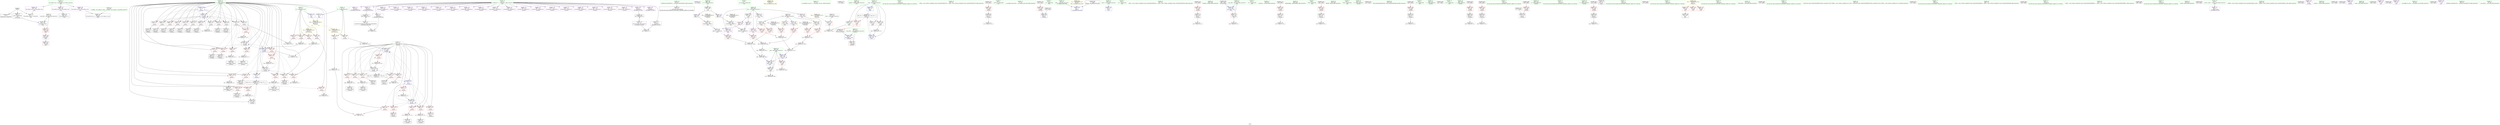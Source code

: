 digraph "SVFG" {
	label="SVFG";

	Node0x55ac19abc7f0 [shape=record,color=grey,label="{NodeID: 0\nNullPtr}"];
	Node0x55ac19abc7f0 -> Node0x55ac19ac1090[style=solid];
	Node0x55ac19abc7f0 -> Node0x55ac19ac1190[style=solid];
	Node0x55ac19abc7f0 -> Node0x55ac19accd30[style=solid];
	Node0x55ac19aeb8c0 [shape=record,color=yellow,style=double,label="{NodeID: 443\n40V_1 = ENCHI(MR_40V_0)\npts\{10 12 \}\nFun[main]|{<s0>31|<s1>31}}"];
	Node0x55ac19aeb8c0:s0 -> Node0x55ac19aea090[style=dashed,color=red];
	Node0x55ac19aeb8c0:s1 -> Node0x55ac19aea1a0[style=dashed,color=red];
	Node0x55ac19ac2af0 [shape=record,color=red,label="{NodeID: 194\n285\<--113\n\<--y\n_Z5solvei\n}"];
	Node0x55ac19ac2af0 -> Node0x55ac19aca220[style=solid];
	Node0x55ac19abf470 [shape=record,color=purple,label="{NodeID: 111\n81\<--13\n\<--_Z1SB5cxx11\n__cxx_global_array_dtor\n}"];
	Node0x55ac19abde00 [shape=record,color=green,label="{NodeID: 28\n43\<--49\n_ZNSt8ios_base4InitD1Ev\<--_ZNSt8ios_base4InitD1Ev_field_insensitive\n}"];
	Node0x55ac19abde00 -> Node0x55ac19ac1330[style=solid];
	Node0x55ac19afa250 [shape=record,color=black,label="{NodeID: 471\n41 = PHI()\n}"];
	Node0x55ac19ac8ea0 [shape=record,color=grey,label="{NodeID: 388\n465 = Binary(462, 464, )\n}"];
	Node0x55ac19ac8ea0 -> Node0x55ac19ac9020[style=solid];
	Node0x55ac19ac41b0 [shape=record,color=red,label="{NodeID: 222\n398\<--397\n\<--arrayidx\nmain\n}"];
	Node0x55ac19ac5ca0 [shape=record,color=purple,label="{NodeID: 139\n497\<--29\nllvm.global_ctors_2\<--llvm.global_ctors\nGlob }"];
	Node0x55ac19ac5ca0 -> Node0x55ac19accd30[style=solid];
	Node0x55ac19ac0780 [shape=record,color=green,label="{NodeID: 56\n380\<--381\nspan\<--span_field_insensitive\nmain\n}"];
	Node0x55ac19ac0780 -> Node0x55ac19ac4010[style=solid];
	Node0x55ac19ac0780 -> Node0x55ac19ac40e0[style=solid];
	Node0x55ac19ac0780 -> Node0x55ac19acde70[style=solid];
	Node0x55ac19ac0780 -> Node0x55ac19ace1b0[style=solid];
	Node0x55ac19ae6d70 [shape=record,color=black,label="{NodeID: 416\nMR_12V_12 = PHI(MR_12V_13, MR_12V_11, )\npts\{114 \}\n}"];
	Node0x55ac19ae6d70 -> Node0x55ac19ac2fd0[style=dashed];
	Node0x55ac19ae6d70 -> Node0x55ac19ac30a0[style=dashed];
	Node0x55ac19ae6d70 -> Node0x55ac19ac3170[style=dashed];
	Node0x55ac19ae6d70 -> Node0x55ac19acda60[style=dashed];
	Node0x55ac19acd7f0 [shape=record,color=blue,label="{NodeID: 250\n113\<--282\ny\<--sub87\n_Z5solvei\n}"];
	Node0x55ac19acd7f0 -> Node0x55ac19ac2af0[style=dashed];
	Node0x55ac19acd7f0 -> Node0x55ac19ac2bc0[style=dashed];
	Node0x55ac19acd7f0 -> Node0x55ac19ac2c90[style=dashed];
	Node0x55ac19acd7f0 -> Node0x55ac19ac2d60[style=dashed];
	Node0x55ac19acd7f0 -> Node0x55ac19ac2e30[style=dashed];
	Node0x55ac19acd7f0 -> Node0x55ac19ac2f00[style=dashed];
	Node0x55ac19acd7f0 -> Node0x55ac19acd8c0[style=dashed];
	Node0x55ac19acd7f0 -> Node0x55ac19acd990[style=dashed];
	Node0x55ac19ac7390 [shape=record,color=red,label="{NodeID: 167\n156\<--111\n\<--x\n_Z5solvei\n}"];
	Node0x55ac19ac7390 -> Node0x55ac19ad44a0[style=solid];
	Node0x55ac19ac1f90 [shape=record,color=black,label="{NodeID: 84\n203\<--202\nidxprom37\<--\n_Z5solvei\n}"];
	Node0x55ac19abc170 [shape=record,color=green,label="{NodeID: 1\n7\<--1\n__dso_handle\<--dummyObj\nGlob }"];
	Node0x55ac19aeb9a0 [shape=record,color=yellow,style=double,label="{NodeID: 444\nRETMU(2V_2)\npts\{79 \}\nFun[__cxx_global_array_dtor]}"];
	Node0x55ac19ac2bc0 [shape=record,color=red,label="{NodeID: 195\n288\<--113\n\<--y\n_Z5solvei\n}"];
	Node0x55ac19ac2bc0 -> Node0x55ac19abf930[style=solid];
	Node0x55ac19abf540 [shape=record,color=purple,label="{NodeID: 112\n82\<--13\n\<--_Z1SB5cxx11\n__cxx_global_array_dtor\n}"];
	Node0x55ac19abf540 -> Node0x55ac19ad3900[style=solid];
	Node0x55ac19abdf00 [shape=record,color=green,label="{NodeID: 29\n56\<--57\n__cxx_global_var_init.1\<--__cxx_global_var_init.1_field_insensitive\n}"];
	Node0x55ac19afa320 [shape=record,color=black,label="{NodeID: 472\n70 = PHI()\n}"];
	Node0x55ac19ac9020 [shape=record,color=grey,label="{NodeID: 389\n466 = Binary(460, 465, )\n}"];
	Node0x55ac19ac9020 -> Node0x55ac19ace1b0[style=solid];
	Node0x55ac19ac4280 [shape=record,color=red,label="{NodeID: 223\n421\<--420\n\<--tv_sec\nmain\n}"];
	Node0x55ac19ac4280 -> Node0x55ac19ad4f20[style=solid];
	Node0x55ac19ac5da0 [shape=record,color=purple,label="{NodeID: 140\n62\<--61\narrayctor.next\<--arrayctor.cur\n__cxx_global_var_init.1\n}"];
	Node0x55ac19ac5da0 -> Node0x55ac19ad3360[style=solid];
	Node0x55ac19ac5da0 -> Node0x55ac19ad9db0[style=solid];
	Node0x55ac19ac0850 [shape=record,color=green,label="{NodeID: 57\n382\<--383\ntmpline\<--tmpline_field_insensitive\nmain\n}"];
	Node0x55ac19ae7270 [shape=record,color=black,label="{NodeID: 417\nMR_22V_3 = PHI(MR_22V_4, MR_22V_2, )\npts\{377 \}\n}"];
	Node0x55ac19ae7270 -> Node0x55ac19ac3c00[style=dashed];
	Node0x55ac19ae7270 -> Node0x55ac19ac3cd0[style=dashed];
	Node0x55ac19ae7270 -> Node0x55ac19ac3da0[style=dashed];
	Node0x55ac19ae7270 -> Node0x55ac19ac3e70[style=dashed];
	Node0x55ac19ae7270 -> Node0x55ac19acdf40[style=dashed];
	Node0x55ac19acd8c0 [shape=record,color=blue,label="{NodeID: 251\n113\<--316\ny\<--dec112\n_Z5solvei\n}"];
	Node0x55ac19acd8c0 -> Node0x55ac19ac2af0[style=dashed];
	Node0x55ac19acd8c0 -> Node0x55ac19ac2bc0[style=dashed];
	Node0x55ac19acd8c0 -> Node0x55ac19ac2c90[style=dashed];
	Node0x55ac19acd8c0 -> Node0x55ac19ac2d60[style=dashed];
	Node0x55ac19acd8c0 -> Node0x55ac19ac2e30[style=dashed];
	Node0x55ac19acd8c0 -> Node0x55ac19ac2f00[style=dashed];
	Node0x55ac19acd8c0 -> Node0x55ac19acd8c0[style=dashed];
	Node0x55ac19acd8c0 -> Node0x55ac19acd990[style=dashed];
	Node0x55ac19ac7460 [shape=record,color=red,label="{NodeID: 168\n167\<--111\n\<--x\n_Z5solvei\n}"];
	Node0x55ac19ac7460 -> Node0x55ac19ac1ab0[style=solid];
	Node0x55ac19ac2060 [shape=record,color=black,label="{NodeID: 85\n207\<--206\nconv40\<--sub39\n_Z5solvei\n}"];
	Node0x55ac19abc200 [shape=record,color=green,label="{NodeID: 2\n9\<--1\n\<--dummyObj\nCan only get source location for instruction, argument, global var or function.}"];
	Node0x55ac19ac2c90 [shape=record,color=red,label="{NodeID: 196\n296\<--113\n\<--y\n_Z5solvei\n}"];
	Node0x55ac19ac2c90 -> Node0x55ac19ad3ea0[style=solid];
	Node0x55ac19abf610 [shape=record,color=purple,label="{NodeID: 113\n89\<--13\n\<--_Z1SB5cxx11\n__cxx_global_array_dtor\n}"];
	Node0x55ac19abf610 -> Node0x55ac19ad9f30[style=solid];
	Node0x55ac19abe000 [shape=record,color=green,label="{NodeID: 30\n64\<--65\n_ZNSt7__cxx1112basic_stringIcSt11char_traitsIcESaIcEEC1Ev\<--_ZNSt7__cxx1112basic_stringIcSt11char_traitsIcESaIcEEC1Ev_field_insensitive\n}"];
	Node0x55ac19afa3f0 [shape=record,color=black,label="{NodeID: 473\n208 = PHI()\n}"];
	Node0x55ac19afa3f0 -> Node0x55ac19ac3580[style=solid];
	Node0x55ac19ac91a0 [shape=record,color=grey,label="{NodeID: 390\n459 = Binary(456, 458, )\n}"];
	Node0x55ac19ac91a0 -> Node0x55ac19ac9320[style=solid];
	Node0x55ac19ac4350 [shape=record,color=red,label="{NodeID: 224\n423\<--422\n\<--tv_sec6\nmain\n}"];
	Node0x55ac19ac4350 -> Node0x55ac19ad4f20[style=solid];
	Node0x55ac19ac5e70 [shape=record,color=purple,label="{NodeID: 141\n85\<--84\narraydestroy.element\<--arraydestroy.elementPast\n__cxx_global_array_dtor\n}"];
	Node0x55ac19ac5e70 -> Node0x55ac19ad3900[style=solid];
	Node0x55ac19ac5e70 -> Node0x55ac19ad9f30[style=solid];
	Node0x55ac19ac0920 [shape=record,color=green,label="{NodeID: 58\n384\<--385\nstart\<--start_field_insensitive\nmain\n}"];
	Node0x55ac19ac0920 -> Node0x55ac19abfee0[style=solid];
	Node0x55ac19ac0920 -> Node0x55ac19ac5f40[style=solid];
	Node0x55ac19ac0920 -> Node0x55ac19ac6010[style=solid];
	Node0x55ac19ac0920 -> Node0x55ac19ac60e0[style=solid];
	Node0x55ac19ac0920 -> Node0x55ac19ac61b0[style=solid];
	Node0x55ac19acd990 [shape=record,color=blue,label="{NodeID: 252\n113\<--9\ny\<--\n_Z5solvei\n}"];
	Node0x55ac19acd990 -> Node0x55ac19ae6d70[style=dashed];
	Node0x55ac19ac7530 [shape=record,color=red,label="{NodeID: 169\n174\<--111\n\<--x\n_Z5solvei\n}"];
	Node0x55ac19ac7530 -> Node0x55ac19ac8d20[style=solid];
	Node0x55ac19ac2130 [shape=record,color=black,label="{NodeID: 86\n210\<--209\nconv42\<--\n_Z5solvei\n}"];
	Node0x55ac19ac2130 -> Node0x55ac19ada230[style=solid];
	Node0x55ac19abc290 [shape=record,color=green,label="{NodeID: 3\n16\<--1\n_ZSt3cin\<--dummyObj\nGlob }"];
	Node0x55ac19ac2d60 [shape=record,color=red,label="{NodeID: 197\n305\<--113\n\<--y\n_Z5solvei\n}"];
	Node0x55ac19ac2d60 -> Node0x55ac19abfc70[style=solid];
	Node0x55ac19abf6e0 [shape=record,color=purple,label="{NodeID: 114\n128\<--13\narrayidx\<--_Z1SB5cxx11\n_Z5solvei\n}"];
	Node0x55ac19abe100 [shape=record,color=green,label="{NodeID: 31\n71\<--72\n__cxx_global_array_dtor\<--__cxx_global_array_dtor_field_insensitive\n}"];
	Node0x55ac19afa550 [shape=record,color=black,label="{NodeID: 474\n218 = PHI()\n}"];
	Node0x55ac19afa550 -> Node0x55ac19ac3650[style=solid];
	Node0x55ac19ac9320 [shape=record,color=grey,label="{NodeID: 391\n460 = Binary(459, 426, )\n}"];
	Node0x55ac19ac9320 -> Node0x55ac19ac9020[style=solid];
	Node0x55ac19ac4420 [shape=record,color=red,label="{NodeID: 225\n428\<--427\n\<--tv_usec\nmain\n}"];
	Node0x55ac19ac4420 -> Node0x55ac19ad4aa0[style=solid];
	Node0x55ac19ac5f40 [shape=record,color=purple,label="{NodeID: 142\n422\<--384\ntv_sec6\<--start\nmain\n}"];
	Node0x55ac19ac5f40 -> Node0x55ac19ac4350[style=solid];
	Node0x55ac19ac09f0 [shape=record,color=green,label="{NodeID: 59\n386\<--387\nend\<--end_field_insensitive\nmain\n}"];
	Node0x55ac19ac09f0 -> Node0x55ac19ac6280[style=solid];
	Node0x55ac19ac09f0 -> Node0x55ac19ac6350[style=solid];
	Node0x55ac19ac09f0 -> Node0x55ac19ac6420[style=solid];
	Node0x55ac19ac09f0 -> Node0x55ac19ac64f0[style=solid];
	Node0x55ac19acda60 [shape=record,color=blue,label="{NodeID: 253\n113\<--340\ny\<--inc123\n_Z5solvei\n}"];
	Node0x55ac19acda60 -> Node0x55ac19ae6d70[style=dashed];
	Node0x55ac19ac7600 [shape=record,color=red,label="{NodeID: 170\n181\<--111\n\<--x\n_Z5solvei\n}"];
	Node0x55ac19ac7600 -> Node0x55ac19ad41a0[style=solid];
	Node0x55ac19ac2200 [shape=record,color=black,label="{NodeID: 87\n214\<--213\nidxprom45\<--\n_Z5solvei\n}"];
	Node0x55ac19abc320 [shape=record,color=green,label="{NodeID: 4\n17\<--1\n.str\<--dummyObj\nGlob }"];
	Node0x55ac19ac2e30 [shape=record,color=red,label="{NodeID: 198\n308\<--113\n\<--y\n_Z5solvei\n}"];
	Node0x55ac19ac2e30 -> Node0x55ac19ad4020[style=solid];
	Node0x55ac19ac4970 [shape=record,color=purple,label="{NodeID: 115\n142\<--13\narrayidx7\<--_Z1SB5cxx11\n_Z5solvei\n}"];
	Node0x55ac19abe200 [shape=record,color=green,label="{NodeID: 32\n78\<--79\n.addr\<--.addr_field_insensitive\n__cxx_global_array_dtor\n}"];
	Node0x55ac19abe200 -> Node0x55ac19acce30[style=solid];
	Node0x55ac19afa650 [shape=record,color=black,label="{NodeID: 475\n226 = PHI()\n}"];
	Node0x55ac19afa650 -> Node0x55ac19acd3e0[style=solid];
	Node0x55ac19ac94a0 [shape=record,color=grey,label="{NodeID: 392\n445 = Binary(444, 137, )\n}"];
	Node0x55ac19ac94a0 -> Node0x55ac19acdf40[style=solid];
	Node0x55ac19ac44f0 [shape=record,color=red,label="{NodeID: 226\n430\<--429\n\<--tv_usec7\nmain\n}"];
	Node0x55ac19ac44f0 -> Node0x55ac19ad4aa0[style=solid];
	Node0x55ac19ac6010 [shape=record,color=purple,label="{NodeID: 143\n429\<--384\ntv_usec7\<--start\nmain\n}"];
	Node0x55ac19ac6010 -> Node0x55ac19ac44f0[style=solid];
	Node0x55ac19ac0ac0 [shape=record,color=green,label="{NodeID: 60\n388\<--389\nts\<--ts_field_insensitive\nmain\n}"];
	Node0x55ac19ac0ac0 -> Node0x55ac19abffb0[style=solid];
	Node0x55ac19ae8170 [shape=record,color=black,label="{NodeID: 420\nMR_10V_2 = PHI(MR_10V_7, MR_10V_1, )\npts\{112 \}\n}"];
	Node0x55ac19ae8170 -> Node0x55ac19acd0a0[style=dashed];
	Node0x55ac19acdb30 [shape=record,color=blue,label="{NodeID: 254\n370\<--9\nretval\<--\nmain\n}"];
	Node0x55ac19ac76d0 [shape=record,color=red,label="{NodeID: 171\n189\<--111\n\<--x\n_Z5solvei\n}"];
	Node0x55ac19ac76d0 -> Node0x55ac19aca3a0[style=solid];
	Node0x55ac19ac22d0 [shape=record,color=black,label="{NodeID: 88\n217\<--216\nconv47\<--\n_Z5solvei\n}"];
	Node0x55ac19abcc90 [shape=record,color=green,label="{NodeID: 5\n19\<--1\n.str.2\<--dummyObj\nGlob }"];
	Node0x55ac19ac2f00 [shape=record,color=red,label="{NodeID: 199\n315\<--113\n\<--y\n_Z5solvei\n}"];
	Node0x55ac19ac2f00 -> Node0x55ac19ad53a0[style=solid];
	Node0x55ac19ac4a00 [shape=record,color=purple,label="{NodeID: 116\n155\<--13\narrayidx12\<--_Z1SB5cxx11\n_Z5solvei\n}"];
	Node0x55ac19abe2d0 [shape=record,color=green,label="{NodeID: 33\n87\<--88\n_ZNSt7__cxx1112basic_stringIcSt11char_traitsIcESaIcEED1Ev\<--_ZNSt7__cxx1112basic_stringIcSt11char_traitsIcESaIcEED1Ev_field_insensitive\n}"];
	Node0x55ac19afa750 [shape=record,color=black,label="{NodeID: 476\n145 = PHI()\n}"];
	Node0x55ac19afa750 -> Node0x55ac19ac3240[style=solid];
	Node0x55ac19ac9620 [shape=record,color=grey,label="{NodeID: 393\n340 = Binary(339, 137, )\n}"];
	Node0x55ac19ac9620 -> Node0x55ac19acda60[style=solid];
	Node0x55ac19ac45c0 [shape=record,color=red,label="{NodeID: 227\n456\<--455\n\<--tv_sec10\nmain\n}"];
	Node0x55ac19ac45c0 -> Node0x55ac19ac91a0[style=solid];
	Node0x55ac19ac60e0 [shape=record,color=purple,label="{NodeID: 144\n457\<--384\ntv_sec11\<--start\nmain\n}"];
	Node0x55ac19ac60e0 -> Node0x55ac19ac4690[style=solid];
	Node0x55ac19ac0b90 [shape=record,color=green,label="{NodeID: 61\n402\<--403\nfreopen\<--freopen_field_insensitive\n}"];
	Node0x55ac19acdc00 [shape=record,color=blue,label="{NodeID: 255\n372\<--368\nargc.addr\<--argc\nmain\n}"];
	Node0x55ac19acdc00 -> Node0x55ac19ac3a60[style=dashed];
	Node0x55ac19ac77a0 [shape=record,color=red,label="{NodeID: 172\n195\<--111\n\<--x\n_Z5solvei\n}"];
	Node0x55ac19ac77a0 -> Node0x55ac19ac1df0[style=solid];
	Node0x55ac19ac23a0 [shape=record,color=black,label="{NodeID: 89\n221\<--220\nidxprom49\<--\n_Z5solvei\n}"];
	Node0x55ac19abcd20 [shape=record,color=green,label="{NodeID: 6\n21\<--1\n.str.3\<--dummyObj\nGlob }"];
	Node0x55ac19ad3360 [shape=record,color=black,label="{NodeID: 366\n61 = PHI(59, 62, )\n}"];
	Node0x55ac19ad3360 -> Node0x55ac19ac5da0[style=solid];
	Node0x55ac19ac2fd0 [shape=record,color=red,label="{NodeID: 200\n326\<--113\n\<--y\n_Z5solvei\n}"];
	Node0x55ac19ac2fd0 -> Node0x55ac19ad9c30[style=solid];
	Node0x55ac19ac4a90 [shape=record,color=purple,label="{NodeID: 117\n166\<--13\narrayidx18\<--_Z1SB5cxx11\n_Z5solvei\n}"];
	Node0x55ac19abe3d0 [shape=record,color=green,label="{NodeID: 34\n95\<--96\n_Z5solvei\<--_Z5solvei_field_insensitive\n}"];
	Node0x55ac19afa850 [shape=record,color=black,label="{NodeID: 477\n159 = PHI()\n}"];
	Node0x55ac19afa850 -> Node0x55ac19ac3310[style=solid];
	Node0x55ac19ac97a0 [shape=record,color=grey,label="{NodeID: 394\n206 = Binary(205, 137, )\n}"];
	Node0x55ac19ac97a0 -> Node0x55ac19ac2060[style=solid];
	Node0x55ac19ac4690 [shape=record,color=red,label="{NodeID: 228\n458\<--457\n\<--tv_sec11\nmain\n}"];
	Node0x55ac19ac4690 -> Node0x55ac19ac91a0[style=solid];
	Node0x55ac19ac61b0 [shape=record,color=purple,label="{NodeID: 145\n463\<--384\ntv_usec15\<--start\nmain\n}"];
	Node0x55ac19ac61b0 -> Node0x55ac19ac4830[style=solid];
	Node0x55ac19ac0c90 [shape=record,color=green,label="{NodeID: 62\n406\<--407\ngettimeofday\<--gettimeofday_field_insensitive\n}"];
	Node0x55ac19acdcd0 [shape=record,color=blue,label="{NodeID: 256\n374\<--369\nargv.addr\<--argv\nmain\n}"];
	Node0x55ac19acdcd0 -> Node0x55ac19ac3b30[style=dashed];
	Node0x55ac19ac7870 [shape=record,color=red,label="{NodeID: 173\n205\<--111\n\<--x\n_Z5solvei\n}"];
	Node0x55ac19ac7870 -> Node0x55ac19ac97a0[style=solid];
	Node0x55ac19ac2470 [shape=record,color=black,label="{NodeID: 90\n225\<--224\nconv52\<--sub51\n_Z5solvei\n}"];
	Node0x55ac19abcdb0 [shape=record,color=green,label="{NodeID: 7\n23\<--1\nstdin\<--dummyObj\nGlob }"];
	Node0x55ac19ad3900 [shape=record,color=black,label="{NodeID: 367\n84 = PHI(82, 85, )\n}"];
	Node0x55ac19ad3900 -> Node0x55ac19ac5e70[style=solid];
	Node0x55ac19ac30a0 [shape=record,color=red,label="{NodeID: 201\n330\<--113\n\<--y\n_Z5solvei\n}"];
	Node0x55ac19ac30a0 -> Node0x55ac19abfe10[style=solid];
	Node0x55ac19ac4b60 [shape=record,color=purple,label="{NodeID: 118\n173\<--13\narrayidx22\<--_Z1SB5cxx11\n_Z5solvei\n}"];
	Node0x55ac19abe4d0 [shape=record,color=green,label="{NodeID: 35\n99\<--100\n_loop.addr\<--_loop.addr_field_insensitive\n_Z5solvei\n}"];
	Node0x55ac19abe4d0 -> Node0x55ac19ac7120[style=solid];
	Node0x55ac19abe4d0 -> Node0x55ac19accf00[style=solid];
	Node0x55ac19afa950 [shape=record,color=black,label="{NodeID: 478\n300 = PHI()\n}"];
	Node0x55ac19afa950 -> Node0x55ac19ac3990[style=solid];
	Node0x55ac19ac9920 [shape=record,color=grey,label="{NodeID: 395\n237 = Binary(236, 137, )\n}"];
	Node0x55ac19ac9920 -> Node0x55ac19acd580[style=solid];
	Node0x55ac19ac4760 [shape=record,color=red,label="{NodeID: 229\n462\<--461\n\<--tv_usec14\nmain\n}"];
	Node0x55ac19ac4760 -> Node0x55ac19ac8ea0[style=solid];
	Node0x55ac19ac6280 [shape=record,color=purple,label="{NodeID: 146\n420\<--386\ntv_sec\<--end\nmain\n}"];
	Node0x55ac19ac6280 -> Node0x55ac19ac4280[style=solid];
	Node0x55ac19ac0d90 [shape=record,color=green,label="{NodeID: 63\n441\<--442\nfprintf\<--fprintf_field_insensitive\n}"];
	Node0x55ac19acdda0 [shape=record,color=blue,label="{NodeID: 257\n376\<--137\nloop\<--\nmain\n}"];
	Node0x55ac19acdda0 -> Node0x55ac19ae7270[style=dashed];
	Node0x55ac19ac7940 [shape=record,color=red,label="{NodeID: 174\n216\<--111\n\<--x\n_Z5solvei\n}"];
	Node0x55ac19ac7940 -> Node0x55ac19ac22d0[style=solid];
	Node0x55ac19ac2540 [shape=record,color=black,label="{NodeID: 91\n248\<--247\nidxprom64\<--\n_Z5solvei\n}"];
	Node0x55ac19abce40 [shape=record,color=green,label="{NodeID: 8\n24\<--1\nstderr\<--dummyObj\nGlob }"];
	Node0x55ac19ad3ea0 [shape=record,color=grey,label="{NodeID: 368\n297 = Binary(296, 137, )\n}"];
	Node0x55ac19ad3ea0 -> Node0x55ac19abfad0[style=solid];
	Node0x55ac19ac3170 [shape=record,color=red,label="{NodeID: 202\n339\<--113\n\<--y\n_Z5solvei\n}"];
	Node0x55ac19ac3170 -> Node0x55ac19ac9620[style=solid];
	Node0x55ac19ac4c30 [shape=record,color=purple,label="{NodeID: 119\n194\<--13\narrayidx31\<--_Z1SB5cxx11\n_Z5solvei\n}"];
	Node0x55ac19abe5a0 [shape=record,color=green,label="{NodeID: 36\n101\<--102\nf\<--f_field_insensitive\n_Z5solvei\n}"];
	Node0x55ac19afaa50 [shape=record,color=black,label="{NodeID: 479\n312 = PHI()\n}"];
	Node0x55ac19ac9aa0 [shape=record,color=grey,label="{NodeID: 396\n244 = Binary(243, 137, )\n}"];
	Node0x55ac19ac9aa0 -> Node0x55ac19ada3b0[style=solid];
	Node0x55ac19ac4830 [shape=record,color=red,label="{NodeID: 230\n464\<--463\n\<--tv_usec15\nmain\n}"];
	Node0x55ac19ac4830 -> Node0x55ac19ac8ea0[style=solid];
	Node0x55ac19ac6350 [shape=record,color=purple,label="{NodeID: 147\n427\<--386\ntv_usec\<--end\nmain\n}"];
	Node0x55ac19ac6350 -> Node0x55ac19ac4420[style=solid];
	Node0x55ac19ac0e90 [shape=record,color=green,label="{NodeID: 64\n453\<--454\nllvm.memcpy.p0i8.p0i8.i64\<--llvm.memcpy.p0i8.p0i8.i64_field_insensitive\n}"];
	Node0x55ac19ae9570 [shape=record,color=yellow,style=double,label="{NodeID: 424\n2V_1 = ENCHI(MR_2V_0)\npts\{79 \}\nFun[__cxx_global_array_dtor]}"];
	Node0x55ac19ae9570 -> Node0x55ac19acce30[style=dashed];
	Node0x55ac19acde70 [shape=record,color=blue,label="{NodeID: 258\n380\<--432\nspan\<--add\nmain\n}"];
	Node0x55ac19acde70 -> Node0x55ac19ac4010[style=dashed];
	Node0x55ac19acde70 -> Node0x55ac19acde70[style=dashed];
	Node0x55ac19acde70 -> Node0x55ac19ace1b0[style=dashed];
	Node0x55ac19ac7a10 [shape=record,color=red,label="{NodeID: 175\n223\<--111\n\<--x\n_Z5solvei\n}"];
	Node0x55ac19ac7a10 -> Node0x55ac19ad5220[style=solid];
	Node0x55ac19ac2610 [shape=record,color=black,label="{NodeID: 92\n253\<--252\nconv67\<--\n_Z5solvei\n}"];
	Node0x55ac19ac2610 -> Node0x55ac19ac9c20[style=solid];
	Node0x55ac19abced0 [shape=record,color=green,label="{NodeID: 9\n25\<--1\n.str.4\<--dummyObj\nGlob }"];
	Node0x55ac19ad4020 [shape=record,color=grey,label="{NodeID: 369\n309 = Binary(308, 137, )\n}"];
	Node0x55ac19ad4020 -> Node0x55ac19abfd40[style=solid];
	Node0x55ac19ac3240 [shape=record,color=red,label="{NodeID: 203\n148\<--145\n\<--call8\n_Z5solvei\n}"];
	Node0x55ac19ac3240 -> Node0x55ac19ac16a0[style=solid];
	Node0x55ac19ac4d00 [shape=record,color=purple,label="{NodeID: 120\n204\<--13\narrayidx38\<--_Z1SB5cxx11\n_Z5solvei\n}"];
	Node0x55ac19abe670 [shape=record,color=green,label="{NodeID: 37\n103\<--104\ni\<--i_field_insensitive\n_Z5solvei\n}"];
	Node0x55ac19afab20 [shape=record,color=black,label="{NodeID: 480\n321 = PHI()\n}"];
	Node0x55ac19ac9c20 [shape=record,color=grey,label="{NodeID: 397\n254 = cmp(253, 151, )\n}"];
	Node0x55ac19acc800 [shape=record,color=red,label="{NodeID: 231\n500\<--499\ndummyVal\<--offset_0\nmain\n}"];
	Node0x55ac19acc800 -> Node0x55ac19ace010[style=solid];
	Node0x55ac19ac6420 [shape=record,color=purple,label="{NodeID: 148\n455\<--386\ntv_sec10\<--end\nmain\n}"];
	Node0x55ac19ac6420 -> Node0x55ac19ac45c0[style=solid];
	Node0x55ac19ac0f90 [shape=record,color=green,label="{NodeID: 65\n31\<--490\n_GLOBAL__sub_I_kmjp_0_0.cpp\<--_GLOBAL__sub_I_kmjp_0_0.cpp_field_insensitive\n}"];
	Node0x55ac19ac0f90 -> Node0x55ac19accc30[style=solid];
	Node0x55ac19aea090 [shape=record,color=yellow,style=double,label="{NodeID: 425\n4V_1 = ENCHI(MR_4V_0)\npts\{10 \}\nFun[_Z5solvei]}"];
	Node0x55ac19aea090 -> Node0x55ac19ac69d0[style=dashed];
	Node0x55ac19aea090 -> Node0x55ac19ac6aa0[style=dashed];
	Node0x55ac19aea090 -> Node0x55ac19ac6b70[style=dashed];
	Node0x55ac19aea090 -> Node0x55ac19ac6c40[style=dashed];
	Node0x55ac19acdf40 [shape=record,color=blue,label="{NodeID: 259\n376\<--445\nloop\<--inc\nmain\n}"];
	Node0x55ac19acdf40 -> Node0x55ac19ae7270[style=dashed];
	Node0x55ac19ac7ae0 [shape=record,color=red,label="{NodeID: 176\n230\<--111\n\<--x\n_Z5solvei\n}"];
	Node0x55ac19ac7ae0 -> Node0x55ac19ad50a0[style=solid];
	Node0x55ac19ac26e0 [shape=record,color=black,label="{NodeID: 93\n258\<--257\nidxprom71\<--add70\n_Z5solvei\n}"];
	Node0x55ac19abcf60 [shape=record,color=green,label="{NodeID: 10\n27\<--1\n.str.5\<--dummyObj\nGlob }"];
	Node0x55ac19ad41a0 [shape=record,color=grey,label="{NodeID: 370\n182 = Binary(181, 137, )\n}"];
	Node0x55ac19ad41a0 -> Node0x55ac19acd240[style=solid];
	Node0x55ac19ac3310 [shape=record,color=red,label="{NodeID: 204\n160\<--159\n\<--call14\n_Z5solvei\n}"];
	Node0x55ac19ac3310 -> Node0x55ac19ac1910[style=solid];
	Node0x55ac19ac4dd0 [shape=record,color=purple,label="{NodeID: 121\n215\<--13\narrayidx46\<--_Z1SB5cxx11\n_Z5solvei\n}"];
	Node0x55ac19abe740 [shape=record,color=green,label="{NodeID: 38\n105\<--106\nj\<--j_field_insensitive\n_Z5solvei\n}"];
	Node0x55ac19afabf0 [shape=record,color=black,label="{NodeID: 481\n197 = PHI()\n}"];
	Node0x55ac19afabf0 -> Node0x55ac19ac34b0[style=solid];
	Node0x55ac19ac9da0 [shape=record,color=grey,label="{NodeID: 398\n303 = cmp(302, 151, )\n}"];
	Node0x55ac19acc890 [shape=record,color=red,label="{NodeID: 232\n503\<--502\ndummyVal\<--offset_1\nmain\n}"];
	Node0x55ac19acc890 -> Node0x55ac19ace0e0[style=solid];
	Node0x55ac19ac64f0 [shape=record,color=purple,label="{NodeID: 149\n461\<--386\ntv_usec14\<--end\nmain\n}"];
	Node0x55ac19ac64f0 -> Node0x55ac19ac4760[style=solid];
	Node0x55ac19ac1090 [shape=record,color=black,label="{NodeID: 66\n2\<--3\ndummyVal\<--dummyVal\n}"];
	Node0x55ac19aea1a0 [shape=record,color=yellow,style=double,label="{NodeID: 426\n6V_1 = ENCHI(MR_6V_0)\npts\{12 \}\nFun[_Z5solvei]}"];
	Node0x55ac19aea1a0 -> Node0x55ac19ac6d10[style=dashed];
	Node0x55ac19aea1a0 -> Node0x55ac19ac6de0[style=dashed];
	Node0x55ac19ace010 [shape=record,color=blue, style = dotted,label="{NodeID: 260\n498\<--500\noffset_0\<--dummyVal\nmain\n}"];
	Node0x55ac19ace010 -> Node0x55ac19ac4690[style=dashed];
	Node0x55ac19ac7bb0 [shape=record,color=red,label="{NodeID: 177\n122\<--113\n\<--y\n_Z5solvei\n}"];
	Node0x55ac19ac7bb0 -> Node0x55ac19ad9ab0[style=solid];
	Node0x55ac19ac27b0 [shape=record,color=black,label="{NodeID: 94\n262\<--261\nconv74\<--\n_Z5solvei\n}"];
	Node0x55ac19ac27b0 -> Node0x55ac19ad9630[style=solid];
	Node0x55ac19abcff0 [shape=record,color=green,label="{NodeID: 11\n30\<--1\n\<--dummyObj\nCan only get source location for instruction, argument, global var or function.}"];
	Node0x55ac19ad4320 [shape=record,color=grey,label="{NodeID: 371\n257 = Binary(256, 137, )\n}"];
	Node0x55ac19ad4320 -> Node0x55ac19ac26e0[style=solid];
	Node0x55ac19ac33e0 [shape=record,color=red,label="{NodeID: 205\n170\<--169\n\<--call20\n_Z5solvei\n}"];
	Node0x55ac19ac33e0 -> Node0x55ac19acd170[style=solid];
	Node0x55ac19ac4ea0 [shape=record,color=purple,label="{NodeID: 122\n222\<--13\narrayidx50\<--_Z1SB5cxx11\n_Z5solvei\n}"];
	Node0x55ac19abe810 [shape=record,color=green,label="{NodeID: 39\n107\<--108\nk\<--k_field_insensitive\n_Z5solvei\n}"];
	Node0x55ac19afad50 [shape=record,color=black,label="{NodeID: 482\n250 = PHI()\n}"];
	Node0x55ac19afad50 -> Node0x55ac19ac3720[style=solid];
	Node0x55ac19ac9f20 [shape=record,color=grey,label="{NodeID: 399\n162 = cmp(161, 151, )\n}"];
	Node0x55ac19acc960 [shape=record,color=blue,label="{NodeID: 233\n8\<--9\nH\<--\nGlob }"];
	Node0x55ac19acc960 -> Node0x55ac19aeb8c0[style=dashed];
	Node0x55ac19ac65c0 [shape=record,color=purple,label="{NodeID: 150\n397\<--396\narrayidx\<--\nmain\n}"];
	Node0x55ac19ac65c0 -> Node0x55ac19ac41b0[style=solid];
	Node0x55ac19ac1190 [shape=record,color=black,label="{NodeID: 67\n369\<--3\nargv\<--dummyVal\nmain\n1st arg main }"];
	Node0x55ac19ac1190 -> Node0x55ac19acdcd0[style=solid];
	Node0x55ac19ace0e0 [shape=record,color=blue, style = dotted,label="{NodeID: 261\n501\<--503\noffset_1\<--dummyVal\nmain\n}"];
	Node0x55ac19ace0e0 -> Node0x55ac19ac4830[style=dashed];
	Node0x55ac19ac7c80 [shape=record,color=red,label="{NodeID: 178\n126\<--113\n\<--y\n_Z5solvei\n}"];
	Node0x55ac19ac7c80 -> Node0x55ac19ac1430[style=solid];
	Node0x55ac19ac2880 [shape=record,color=black,label="{NodeID: 95\n266\<--265\nidxprom77\<--\n_Z5solvei\n}"];
	Node0x55ac19abd080 [shape=record,color=green,label="{NodeID: 12\n137\<--1\n\<--dummyObj\nCan only get source location for instruction, argument, global var or function.}"];
	Node0x55ac19ad44a0 [shape=record,color=grey,label="{NodeID: 372\n157 = Binary(156, 137, )\n}"];
	Node0x55ac19ad44a0 -> Node0x55ac19ac1840[style=solid];
	Node0x55ac19ac34b0 [shape=record,color=red,label="{NodeID: 206\n198\<--197\n\<--call33\n_Z5solvei\n}"];
	Node0x55ac19ac34b0 -> Node0x55ac19ac1ec0[style=solid];
	Node0x55ac19ac4f70 [shape=record,color=purple,label="{NodeID: 123\n249\<--13\narrayidx65\<--_Z1SB5cxx11\n_Z5solvei\n}"];
	Node0x55ac19abe8e0 [shape=record,color=green,label="{NodeID: 40\n109\<--110\nl\<--l_field_insensitive\n_Z5solvei\n}"];
	Node0x55ac19afae50 [shape=record,color=black,label="{NodeID: 483\n260 = PHI()\n}"];
	Node0x55ac19afae50 -> Node0x55ac19ac37f0[style=solid];
	Node0x55ac19aca0a0 [shape=record,color=grey,label="{NodeID: 400\n294 = cmp(293, 151, )\n}"];
	Node0x55ac19acca30 [shape=record,color=blue,label="{NodeID: 234\n11\<--9\nW\<--\nGlob }"];
	Node0x55ac19acca30 -> Node0x55ac19aeb8c0[style=dashed];
	Node0x55ac19ac6690 [shape=record,color=purple,label="{NodeID: 151\n498\<--448\noffset_0\<--\n}"];
	Node0x55ac19ac6690 -> Node0x55ac19ace010[style=solid];
	Node0x55ac19ac1260 [shape=record,color=black,label="{NodeID: 68\n367\<--9\nmain_ret\<--\nmain\n}"];
	Node0x55ac19ace1b0 [shape=record,color=blue,label="{NodeID: 262\n380\<--466\nspan\<--add17\nmain\n}"];
	Node0x55ac19ace1b0 -> Node0x55ac19ac40e0[style=dashed];
	Node0x55ac19ac7d50 [shape=record,color=red,label="{NodeID: 179\n140\<--113\n\<--y\n_Z5solvei\n}"];
	Node0x55ac19ac7d50 -> Node0x55ac19ac1500[style=solid];
	Node0x55ac19abf860 [shape=record,color=black,label="{NodeID: 96\n270\<--269\nidxprom80\<--add79\n_Z5solvei\n}"];
	Node0x55ac19abd110 [shape=record,color=green,label="{NodeID: 13\n151\<--1\n\<--dummyObj\nCan only get source location for instruction, argument, global var or function.}"];
	Node0x55ac19ad4620 [shape=record,color=grey,label="{NodeID: 373\n269 = Binary(268, 137, )\n}"];
	Node0x55ac19ad4620 -> Node0x55ac19abf860[style=solid];
	Node0x55ac19ac3580 [shape=record,color=red,label="{NodeID: 207\n209\<--208\n\<--call41\n_Z5solvei\n}"];
	Node0x55ac19ac3580 -> Node0x55ac19ac2130[style=solid];
	Node0x55ac19ac5040 [shape=record,color=purple,label="{NodeID: 124\n259\<--13\narrayidx72\<--_Z1SB5cxx11\n_Z5solvei\n}"];
	Node0x55ac19abe9b0 [shape=record,color=green,label="{NodeID: 41\n111\<--112\nx\<--x_field_insensitive\n_Z5solvei\n}"];
	Node0x55ac19abe9b0 -> Node0x55ac19ac71f0[style=solid];
	Node0x55ac19abe9b0 -> Node0x55ac19ac72c0[style=solid];
	Node0x55ac19abe9b0 -> Node0x55ac19ac7390[style=solid];
	Node0x55ac19abe9b0 -> Node0x55ac19ac7460[style=solid];
	Node0x55ac19abe9b0 -> Node0x55ac19ac7530[style=solid];
	Node0x55ac19abe9b0 -> Node0x55ac19ac7600[style=solid];
	Node0x55ac19abe9b0 -> Node0x55ac19ac76d0[style=solid];
	Node0x55ac19abe9b0 -> Node0x55ac19ac77a0[style=solid];
	Node0x55ac19abe9b0 -> Node0x55ac19ac7870[style=solid];
	Node0x55ac19abe9b0 -> Node0x55ac19ac7940[style=solid];
	Node0x55ac19abe9b0 -> Node0x55ac19ac7a10[style=solid];
	Node0x55ac19abe9b0 -> Node0x55ac19ac7ae0[style=solid];
	Node0x55ac19abe9b0 -> Node0x55ac19acd0a0[style=solid];
	Node0x55ac19abe9b0 -> Node0x55ac19acd240[style=solid];
	Node0x55ac19abe9b0 -> Node0x55ac19acd310[style=solid];
	Node0x55ac19abe9b0 -> Node0x55ac19acd4b0[style=solid];
	Node0x55ac19afaf50 [shape=record,color=black,label="{NodeID: 484\n272 = PHI()\n}"];
	Node0x55ac19aca220 [shape=record,color=grey,label="{NodeID: 401\n286 = cmp(285, 137, )\n}"];
	Node0x55ac19accb30 [shape=record,color=blue,label="{NodeID: 235\n495\<--30\nllvm.global_ctors_0\<--\nGlob }"];
	Node0x55ac19ac6760 [shape=record,color=purple,label="{NodeID: 152\n501\<--448\noffset_1\<--\n}"];
	Node0x55ac19ac6760 -> Node0x55ac19ace0e0[style=solid];
	Node0x55ac19ac1330 [shape=record,color=black,label="{NodeID: 69\n42\<--43\n\<--_ZNSt8ios_base4InitD1Ev\nCan only get source location for instruction, argument, global var or function.}"];
	Node0x55ac19ac7e20 [shape=record,color=red,label="{NodeID: 180\n153\<--113\n\<--y\n_Z5solvei\n}"];
	Node0x55ac19ac7e20 -> Node0x55ac19ac1770[style=solid];
	Node0x55ac19abf930 [shape=record,color=black,label="{NodeID: 97\n289\<--288\nidxprom91\<--\n_Z5solvei\n}"];
	Node0x55ac19abd1a0 [shape=record,color=green,label="{NodeID: 14\n232\<--1\n\<--dummyObj\nCan only get source location for instruction, argument, global var or function.}"];
	Node0x55ac19ad47a0 [shape=record,color=grey,label="{NodeID: 374\n437 = Binary(436, 438, )\n}"];
	Node0x55ac19ac3650 [shape=record,color=red,label="{NodeID: 208\n219\<--218\n\<--call48\n_Z5solvei\n}"];
	Node0x55ac19ac3650 -> Node0x55ac19acd3e0[style=solid];
	Node0x55ac19ac5110 [shape=record,color=purple,label="{NodeID: 125\n267\<--13\narrayidx78\<--_Z1SB5cxx11\n_Z5solvei\n}"];
	Node0x55ac19abea80 [shape=record,color=green,label="{NodeID: 42\n113\<--114\ny\<--y_field_insensitive\n_Z5solvei\n}"];
	Node0x55ac19abea80 -> Node0x55ac19ac7bb0[style=solid];
	Node0x55ac19abea80 -> Node0x55ac19ac7c80[style=solid];
	Node0x55ac19abea80 -> Node0x55ac19ac7d50[style=solid];
	Node0x55ac19abea80 -> Node0x55ac19ac7e20[style=solid];
	Node0x55ac19abea80 -> Node0x55ac19ac7ef0[style=solid];
	Node0x55ac19abea80 -> Node0x55ac19ac7fc0[style=solid];
	Node0x55ac19abea80 -> Node0x55ac19ac8090[style=solid];
	Node0x55ac19abea80 -> Node0x55ac19ac8160[style=solid];
	Node0x55ac19abea80 -> Node0x55ac19ac8230[style=solid];
	Node0x55ac19abea80 -> Node0x55ac19ac8300[style=solid];
	Node0x55ac19abea80 -> Node0x55ac19ac83d0[style=solid];
	Node0x55ac19abea80 -> Node0x55ac19ac84a0[style=solid];
	Node0x55ac19abea80 -> Node0x55ac19ac8570[style=solid];
	Node0x55ac19abea80 -> Node0x55ac19ac8640[style=solid];
	Node0x55ac19abea80 -> Node0x55ac19ac8710[style=solid];
	Node0x55ac19abea80 -> Node0x55ac19ac2950[style=solid];
	Node0x55ac19abea80 -> Node0x55ac19ac2a20[style=solid];
	Node0x55ac19abea80 -> Node0x55ac19ac2af0[style=solid];
	Node0x55ac19abea80 -> Node0x55ac19ac2bc0[style=solid];
	Node0x55ac19abea80 -> Node0x55ac19ac2c90[style=solid];
	Node0x55ac19abea80 -> Node0x55ac19ac2d60[style=solid];
	Node0x55ac19abea80 -> Node0x55ac19ac2e30[style=solid];
	Node0x55ac19abea80 -> Node0x55ac19ac2f00[style=solid];
	Node0x55ac19abea80 -> Node0x55ac19ac2fd0[style=solid];
	Node0x55ac19abea80 -> Node0x55ac19ac30a0[style=solid];
	Node0x55ac19abea80 -> Node0x55ac19ac3170[style=solid];
	Node0x55ac19abea80 -> Node0x55ac19accfd0[style=solid];
	Node0x55ac19abea80 -> Node0x55ac19acd580[style=solid];
	Node0x55ac19abea80 -> Node0x55ac19acd650[style=solid];
	Node0x55ac19abea80 -> Node0x55ac19acd720[style=solid];
	Node0x55ac19abea80 -> Node0x55ac19acd7f0[style=solid];
	Node0x55ac19abea80 -> Node0x55ac19acd8c0[style=solid];
	Node0x55ac19abea80 -> Node0x55ac19acd990[style=solid];
	Node0x55ac19abea80 -> Node0x55ac19acda60[style=solid];
	Node0x55ac19afb020 [shape=record,color=black,label="{NodeID: 485\n291 = PHI()\n}"];
	Node0x55ac19afb020 -> Node0x55ac19ac38c0[style=solid];
	Node0x55ac19aca3a0 [shape=record,color=grey,label="{NodeID: 402\n190 = cmp(189, 137, )\n}"];
	Node0x55ac19accc30 [shape=record,color=blue,label="{NodeID: 236\n496\<--31\nllvm.global_ctors_1\<--_GLOBAL__sub_I_kmjp_0_0.cpp\nGlob }"];
	Node0x55ac19ac6830 [shape=record,color=purple,label="{NodeID: 153\n499\<--449\noffset_0\<--\n}"];
	Node0x55ac19ac6830 -> Node0x55ac19acc800[style=solid];
	Node0x55ac19ac1430 [shape=record,color=black,label="{NodeID: 70\n127\<--126\nidxprom\<--\n_Z5solvei\n}"];
	Node0x55ac19aea520 [shape=record,color=yellow,style=double,label="{NodeID: 430\n14V_1 = ENCHI(MR_14V_0)\npts\{1 \}\nFun[main]}"];
	Node0x55ac19aea520 -> Node0x55ac19ac6eb0[style=dashed];
	Node0x55ac19aea520 -> Node0x55ac19ac6f80[style=dashed];
	Node0x55ac19aea520 -> Node0x55ac19ac7050[style=dashed];
	Node0x55ac19ac7ef0 [shape=record,color=red,label="{NodeID: 181\n164\<--113\n\<--y\n_Z5solvei\n}"];
	Node0x55ac19ac7ef0 -> Node0x55ac19ac19e0[style=solid];
	Node0x55ac19abfa00 [shape=record,color=black,label="{NodeID: 98\n293\<--292\nconv94\<--\n_Z5solvei\n}"];
	Node0x55ac19abfa00 -> Node0x55ac19aca0a0[style=solid];
	Node0x55ac19abd230 [shape=record,color=green,label="{NodeID: 15\n251\<--1\n\<--dummyObj\nCan only get source location for instruction, argument, global var or function.}"];
	Node0x55ac19ad4920 [shape=record,color=grey,label="{NodeID: 375\n186 = Binary(185, 137, )\n}"];
	Node0x55ac19ad4920 -> Node0x55ac19acd310[style=solid];
	Node0x55ac19ac3720 [shape=record,color=red,label="{NodeID: 209\n252\<--250\n\<--call66\n_Z5solvei\n}"];
	Node0x55ac19ac3720 -> Node0x55ac19ac2610[style=solid];
	Node0x55ac19ac51e0 [shape=record,color=purple,label="{NodeID: 126\n271\<--13\narrayidx81\<--_Z1SB5cxx11\n_Z5solvei\n}"];
	Node0x55ac19abeb50 [shape=record,color=green,label="{NodeID: 43\n117\<--118\n_ZNSirsERi\<--_ZNSirsERi_field_insensitive\n}"];
	Node0x55ac19afb150 [shape=record,color=black,label="{NodeID: 486\n333 = PHI()\n}"];
	Node0x55ac19aca520 [shape=record,color=grey,label="{NodeID: 403\n394 = cmp(393, 137, )\n}"];
	Node0x55ac19accd30 [shape=record,color=blue, style = dotted,label="{NodeID: 237\n497\<--3\nllvm.global_ctors_2\<--dummyVal\nGlob }"];
	Node0x55ac19ac6900 [shape=record,color=purple,label="{NodeID: 154\n502\<--449\noffset_1\<--\n}"];
	Node0x55ac19ac6900 -> Node0x55ac19acc890[style=solid];
	Node0x55ac19ac1500 [shape=record,color=black,label="{NodeID: 71\n141\<--140\nidxprom6\<--\n_Z5solvei\n}"];
	Node0x55ac19ac7fc0 [shape=record,color=red,label="{NodeID: 182\n171\<--113\n\<--y\n_Z5solvei\n}"];
	Node0x55ac19ac7fc0 -> Node0x55ac19ac1b80[style=solid];
	Node0x55ac19abfad0 [shape=record,color=black,label="{NodeID: 99\n298\<--297\nidxprom98\<--sub97\n_Z5solvei\n}"];
	Node0x55ac19abd2c0 [shape=record,color=green,label="{NodeID: 16\n426\<--1\n\<--dummyObj\nCan only get source location for instruction, argument, global var or function.}"];
	Node0x55ac19ad4aa0 [shape=record,color=grey,label="{NodeID: 376\n431 = Binary(428, 430, )\n}"];
	Node0x55ac19ad4aa0 -> Node0x55ac19ad4c20[style=solid];
	Node0x55ac19ac37f0 [shape=record,color=red,label="{NodeID: 210\n261\<--260\n\<--call73\n_Z5solvei\n}"];
	Node0x55ac19ac37f0 -> Node0x55ac19ac27b0[style=solid];
	Node0x55ac19ac52b0 [shape=record,color=purple,label="{NodeID: 127\n290\<--13\narrayidx92\<--_Z1SB5cxx11\n_Z5solvei\n}"];
	Node0x55ac19abec50 [shape=record,color=green,label="{NodeID: 44\n130\<--131\n_ZStrsIcSt11char_traitsIcESaIcEERSt13basic_istreamIT_T0_ES7_RNSt7__cxx1112basic_stringIS4_S5_T1_EE\<--_ZStrsIcSt11char_traitsIcESaIcEERSt13basic_istreamIT_T0_ES7_RNSt7__cxx1112basic_stringIS4_S5_T1_EE_field_insensitive\n}"];
	Node0x55ac19afb250 [shape=record,color=black,label="{NodeID: 487\n337 = PHI()\n}"];
	Node0x55ac19aca6a0 [shape=record,color=grey,label="{NodeID: 404\n414 = cmp(412, 413, )\n}"];
	Node0x55ac19acce30 [shape=record,color=blue,label="{NodeID: 238\n78\<--77\n.addr\<--\n__cxx_global_array_dtor\n}"];
	Node0x55ac19ac69d0 [shape=record,color=red,label="{NodeID: 155\n123\<--8\n\<--H\n_Z5solvei\n}"];
	Node0x55ac19ac69d0 -> Node0x55ac19ad9ab0[style=solid];
	Node0x55ac19ac15d0 [shape=record,color=black,label="{NodeID: 72\n144\<--143\nconv\<--\n_Z5solvei\n}"];
	Node0x55ac19ac8090 [shape=record,color=red,label="{NodeID: 183\n192\<--113\n\<--y\n_Z5solvei\n}"];
	Node0x55ac19ac8090 -> Node0x55ac19ac1d20[style=solid];
	Node0x55ac19abfba0 [shape=record,color=black,label="{NodeID: 100\n302\<--301\nconv101\<--\n_Z5solvei\n}"];
	Node0x55ac19abfba0 -> Node0x55ac19ac9da0[style=solid];
	Node0x55ac19abd390 [shape=record,color=green,label="{NodeID: 17\n438\<--1\n\<--dummyObj\nCan only get source location for instruction, argument, global var or function.}"];
	Node0x55ac19ad4c20 [shape=record,color=grey,label="{NodeID: 377\n432 = Binary(425, 431, )\n}"];
	Node0x55ac19ad4c20 -> Node0x55ac19acde70[style=solid];
	Node0x55ac19ac38c0 [shape=record,color=red,label="{NodeID: 211\n292\<--291\n\<--call93\n_Z5solvei\n}"];
	Node0x55ac19ac38c0 -> Node0x55ac19abfa00[style=solid];
	Node0x55ac19ac5380 [shape=record,color=purple,label="{NodeID: 128\n299\<--13\narrayidx99\<--_Z1SB5cxx11\n_Z5solvei\n}"];
	Node0x55ac19abed50 [shape=record,color=green,label="{NodeID: 45\n146\<--147\n_ZNSt7__cxx1112basic_stringIcSt11char_traitsIcESaIcEEixEm\<--_ZNSt7__cxx1112basic_stringIcSt11char_traitsIcESaIcEEixEm_field_insensitive\n}"];
	Node0x55ac19afb320 [shape=record,color=black,label="{NodeID: 488\n405 = PHI()\n}"];
	Node0x55ac19ad9630 [shape=record,color=grey,label="{NodeID: 405\n263 = cmp(262, 151, )\n}"];
	Node0x55ac19accf00 [shape=record,color=blue,label="{NodeID: 239\n99\<--98\n_loop.addr\<--_loop\n_Z5solvei\n}"];
	Node0x55ac19accf00 -> Node0x55ac19ac7120[style=dashed];
	Node0x55ac19ac6aa0 [shape=record,color=red,label="{NodeID: 156\n243\<--8\n\<--H\n_Z5solvei\n}"];
	Node0x55ac19ac6aa0 -> Node0x55ac19ac9aa0[style=solid];
	Node0x55ac19ac16a0 [shape=record,color=black,label="{NodeID: 73\n149\<--148\nconv9\<--\n_Z5solvei\n}"];
	Node0x55ac19ac16a0 -> Node0x55ac19ad9930[style=solid];
	Node0x55ac19ac8160 [shape=record,color=red,label="{NodeID: 184\n202\<--113\n\<--y\n_Z5solvei\n}"];
	Node0x55ac19ac8160 -> Node0x55ac19ac1f90[style=solid];
	Node0x55ac19abfc70 [shape=record,color=black,label="{NodeID: 101\n306\<--305\nidxprom104\<--\n_Z5solvei\n}"];
	Node0x55ac19abd460 [shape=record,color=green,label="{NodeID: 18\n451\<--1\n\<--dummyObj\nCan only get source location for instruction, argument, global var or function.}"];
	Node0x55ac19ad4da0 [shape=record,color=grey,label="{NodeID: 378\n425 = Binary(424, 426, )\n}"];
	Node0x55ac19ad4da0 -> Node0x55ac19ad4c20[style=solid];
	Node0x55ac19ac3990 [shape=record,color=red,label="{NodeID: 212\n301\<--300\n\<--call100\n_Z5solvei\n}"];
	Node0x55ac19ac3990 -> Node0x55ac19abfba0[style=solid];
	Node0x55ac19ac5450 [shape=record,color=purple,label="{NodeID: 129\n307\<--13\narrayidx105\<--_Z1SB5cxx11\n_Z5solvei\n}"];
	Node0x55ac19abee50 [shape=record,color=green,label="{NodeID: 46\n273\<--274\n_ZNSt7__cxx1112basic_stringIcSt11char_traitsIcESaIcEEaSERKS4_\<--_ZNSt7__cxx1112basic_stringIcSt11char_traitsIcESaIcEEaSERKS4__field_insensitive\n}"];
	Node0x55ac19afb3f0 [shape=record,color=black,label="{NodeID: 489\n408 = PHI()\n}"];
	Node0x55ac19ad97b0 [shape=record,color=grey,label="{NodeID: 406\n138 = cmp(134, 136, )\n}"];
	Node0x55ac19accfd0 [shape=record,color=blue,label="{NodeID: 240\n113\<--9\ny\<--\n_Z5solvei\n}"];
	Node0x55ac19accfd0 -> Node0x55ac19ac7bb0[style=dashed];
	Node0x55ac19accfd0 -> Node0x55ac19ac7c80[style=dashed];
	Node0x55ac19accfd0 -> Node0x55ac19ac7d50[style=dashed];
	Node0x55ac19accfd0 -> Node0x55ac19ac7e20[style=dashed];
	Node0x55ac19accfd0 -> Node0x55ac19ac7ef0[style=dashed];
	Node0x55ac19accfd0 -> Node0x55ac19ac7fc0[style=dashed];
	Node0x55ac19accfd0 -> Node0x55ac19ac8090[style=dashed];
	Node0x55ac19accfd0 -> Node0x55ac19ac8160[style=dashed];
	Node0x55ac19accfd0 -> Node0x55ac19ac8230[style=dashed];
	Node0x55ac19accfd0 -> Node0x55ac19ac8300[style=dashed];
	Node0x55ac19accfd0 -> Node0x55ac19ac83d0[style=dashed];
	Node0x55ac19accfd0 -> Node0x55ac19acd580[style=dashed];
	Node0x55ac19accfd0 -> Node0x55ac19acd650[style=dashed];
	Node0x55ac19ac6b70 [shape=record,color=red,label="{NodeID: 157\n281\<--8\n\<--H\n_Z5solvei\n}"];
	Node0x55ac19ac6b70 -> Node0x55ac19ad5520[style=solid];
	Node0x55ac19ac1770 [shape=record,color=black,label="{NodeID: 74\n154\<--153\nidxprom11\<--\n_Z5solvei\n}"];
	Node0x55ac19ac8230 [shape=record,color=red,label="{NodeID: 185\n213\<--113\n\<--y\n_Z5solvei\n}"];
	Node0x55ac19ac8230 -> Node0x55ac19ac2200[style=solid];
	Node0x55ac19abfd40 [shape=record,color=black,label="{NodeID: 102\n310\<--309\nidxprom107\<--sub106\n_Z5solvei\n}"];
	Node0x55ac19abd530 [shape=record,color=green,label="{NodeID: 19\n452\<--1\n\<--dummyObj\nCan only get source location for instruction, argument, global var or function.}"];
	Node0x55ac19ad4f20 [shape=record,color=grey,label="{NodeID: 379\n424 = Binary(421, 423, )\n}"];
	Node0x55ac19ad4f20 -> Node0x55ac19ad4da0[style=solid];
	Node0x55ac19ac3a60 [shape=record,color=red,label="{NodeID: 213\n393\<--372\n\<--argc.addr\nmain\n}"];
	Node0x55ac19ac3a60 -> Node0x55ac19aca520[style=solid];
	Node0x55ac19ac5520 [shape=record,color=purple,label="{NodeID: 130\n311\<--13\narrayidx108\<--_Z1SB5cxx11\n_Z5solvei\n}"];
	Node0x55ac19abef50 [shape=record,color=green,label="{NodeID: 47\n322\<--323\nprintf\<--printf_field_insensitive\n}"];
	Node0x55ac19afb4f0 [shape=record,color=black,label="{NodeID: 490\n416 = PHI()\n}"];
	Node0x55ac19ad9930 [shape=record,color=grey,label="{NodeID: 407\n150 = cmp(149, 151, )\n}"];
	Node0x55ac19acd0a0 [shape=record,color=blue,label="{NodeID: 241\n111\<--9\nx\<--\n_Z5solvei\n}"];
	Node0x55ac19acd0a0 -> Node0x55ac19ac71f0[style=dashed];
	Node0x55ac19acd0a0 -> Node0x55ac19ac72c0[style=dashed];
	Node0x55ac19acd0a0 -> Node0x55ac19ac7390[style=dashed];
	Node0x55ac19acd0a0 -> Node0x55ac19ac7460[style=dashed];
	Node0x55ac19acd0a0 -> Node0x55ac19ac7530[style=dashed];
	Node0x55ac19acd0a0 -> Node0x55ac19ac7600[style=dashed];
	Node0x55ac19acd0a0 -> Node0x55ac19acd240[style=dashed];
	Node0x55ac19acd0a0 -> Node0x55ac19acd310[style=dashed];
	Node0x55ac19ac6c40 [shape=record,color=red,label="{NodeID: 158\n327\<--8\n\<--H\n_Z5solvei\n}"];
	Node0x55ac19ac6c40 -> Node0x55ac19ad9c30[style=solid];
	Node0x55ac19ac1840 [shape=record,color=black,label="{NodeID: 75\n158\<--157\nconv13\<--add\n_Z5solvei\n}"];
	Node0x55ac19aea9b0 [shape=record,color=yellow,style=double,label="{NodeID: 435\n24V_1 = ENCHI(MR_24V_0)\npts\{379 \}\nFun[main]}"];
	Node0x55ac19aea9b0 -> Node0x55ac19ac3f40[style=dashed];
	Node0x55ac19ac8300 [shape=record,color=red,label="{NodeID: 186\n220\<--113\n\<--y\n_Z5solvei\n}"];
	Node0x55ac19ac8300 -> Node0x55ac19ac23a0[style=solid];
	Node0x55ac19abfe10 [shape=record,color=black,label="{NodeID: 103\n331\<--330\nidxprom118\<--\n_Z5solvei\n}"];
	Node0x55ac19abd600 [shape=record,color=green,label="{NodeID: 20\n4\<--6\n_ZStL8__ioinit\<--_ZStL8__ioinit_field_insensitive\nGlob }"];
	Node0x55ac19abd600 -> Node0x55ac19abf130[style=solid];
	Node0x55ac19ad50a0 [shape=record,color=grey,label="{NodeID: 380\n231 = Binary(230, 232, )\n}"];
	Node0x55ac19ad50a0 -> Node0x55ac19acd4b0[style=solid];
	Node0x55ac19ac3b30 [shape=record,color=red,label="{NodeID: 214\n396\<--374\n\<--argv.addr\nmain\n}"];
	Node0x55ac19ac3b30 -> Node0x55ac19ac65c0[style=solid];
	Node0x55ac19ac55f0 [shape=record,color=purple,label="{NodeID: 131\n332\<--13\narrayidx119\<--_Z1SB5cxx11\n_Z5solvei\n}"];
	Node0x55ac19ac0070 [shape=record,color=green,label="{NodeID: 48\n334\<--335\n_ZNKSt7__cxx1112basic_stringIcSt11char_traitsIcESaIcEE5c_strEv\<--_ZNKSt7__cxx1112basic_stringIcSt11char_traitsIcESaIcEE5c_strEv_field_insensitive\n}"];
	Node0x55ac19afb5f0 [shape=record,color=black,label="{NodeID: 491\n419 = PHI()\n}"];
	Node0x55ac19ad9ab0 [shape=record,color=grey,label="{NodeID: 408\n124 = cmp(122, 123, )\n}"];
	Node0x55ac19acd170 [shape=record,color=blue,label="{NodeID: 242\n177\<--170\ncall25\<--\n_Z5solvei\n}"];
	Node0x55ac19ac6d10 [shape=record,color=red,label="{NodeID: 159\n135\<--11\n\<--W\n_Z5solvei\n}"];
	Node0x55ac19ac6d10 -> Node0x55ac19ac88a0[style=solid];
	Node0x55ac19ac1910 [shape=record,color=black,label="{NodeID: 76\n161\<--160\nconv15\<--\n_Z5solvei\n}"];
	Node0x55ac19ac1910 -> Node0x55ac19ac9f20[style=solid];
	Node0x55ac19ac83d0 [shape=record,color=red,label="{NodeID: 187\n236\<--113\n\<--y\n_Z5solvei\n}"];
	Node0x55ac19ac83d0 -> Node0x55ac19ac9920[style=solid];
	Node0x55ac19abfee0 [shape=record,color=black,label="{NodeID: 104\n448\<--384\n\<--start\nmain\n}"];
	Node0x55ac19abfee0 -> Node0x55ac19ac6690[style=solid];
	Node0x55ac19abfee0 -> Node0x55ac19ac6760[style=solid];
	Node0x55ac19abd700 [shape=record,color=green,label="{NodeID: 21\n8\<--10\nH\<--H_field_insensitive\nGlob }"];
	Node0x55ac19abd700 -> Node0x55ac19ac69d0[style=solid];
	Node0x55ac19abd700 -> Node0x55ac19ac6aa0[style=solid];
	Node0x55ac19abd700 -> Node0x55ac19ac6b70[style=solid];
	Node0x55ac19abd700 -> Node0x55ac19ac6c40[style=solid];
	Node0x55ac19abd700 -> Node0x55ac19acc960[style=solid];
	Node0x55ac19ad5220 [shape=record,color=grey,label="{NodeID: 381\n224 = Binary(223, 137, )\n}"];
	Node0x55ac19ad5220 -> Node0x55ac19ac2470[style=solid];
	Node0x55ac19ac3c00 [shape=record,color=red,label="{NodeID: 215\n412\<--376\n\<--loop\nmain\n}"];
	Node0x55ac19ac3c00 -> Node0x55ac19aca6a0[style=solid];
	Node0x55ac19ac56c0 [shape=record,color=purple,label="{NodeID: 132\n320\<--17\n\<--.str\n_Z5solvei\n}"];
	Node0x55ac19ac0170 [shape=record,color=green,label="{NodeID: 49\n361\<--362\n_Z4initv\<--_Z4initv_field_insensitive\n}"];
	Node0x55ac19afb6f0 [shape=record,color=black,label="{NodeID: 492\n472 = PHI()\n}"];
	Node0x55ac19ad9c30 [shape=record,color=grey,label="{NodeID: 409\n328 = cmp(326, 327, )\n}"];
	Node0x55ac19acd240 [shape=record,color=blue,label="{NodeID: 243\n111\<--182\nx\<--inc\n_Z5solvei\n}"];
	Node0x55ac19acd240 -> Node0x55ac19ac71f0[style=dashed];
	Node0x55ac19acd240 -> Node0x55ac19ac72c0[style=dashed];
	Node0x55ac19acd240 -> Node0x55ac19ac7390[style=dashed];
	Node0x55ac19acd240 -> Node0x55ac19ac7460[style=dashed];
	Node0x55ac19acd240 -> Node0x55ac19ac7530[style=dashed];
	Node0x55ac19acd240 -> Node0x55ac19ac7600[style=dashed];
	Node0x55ac19acd240 -> Node0x55ac19acd240[style=dashed];
	Node0x55ac19acd240 -> Node0x55ac19acd310[style=dashed];
	Node0x55ac19ac6de0 [shape=record,color=red,label="{NodeID: 160\n185\<--11\n\<--W\n_Z5solvei\n}"];
	Node0x55ac19ac6de0 -> Node0x55ac19ad4920[style=solid];
	Node0x55ac19ac19e0 [shape=record,color=black,label="{NodeID: 77\n165\<--164\nidxprom17\<--\n_Z5solvei\n}"];
	Node0x55ac19ac84a0 [shape=record,color=red,label="{NodeID: 188\n242\<--113\n\<--y\n_Z5solvei\n}"];
	Node0x55ac19ac84a0 -> Node0x55ac19ada3b0[style=solid];
	Node0x55ac19abffb0 [shape=record,color=black,label="{NodeID: 105\n449\<--388\n\<--ts\nmain\n}"];
	Node0x55ac19abffb0 -> Node0x55ac19ac6830[style=solid];
	Node0x55ac19abffb0 -> Node0x55ac19ac6900[style=solid];
	Node0x55ac19abd800 [shape=record,color=green,label="{NodeID: 22\n11\<--12\nW\<--W_field_insensitive\nGlob }"];
	Node0x55ac19abd800 -> Node0x55ac19ac6d10[style=solid];
	Node0x55ac19abd800 -> Node0x55ac19ac6de0[style=solid];
	Node0x55ac19abd800 -> Node0x55ac19acca30[style=solid];
	Node0x55ac19af7b80 [shape=record,color=black,label="{NodeID: 465\n116 = PHI()\n}"];
	Node0x55ac19ad53a0 [shape=record,color=grey,label="{NodeID: 382\n316 = Binary(315, 232, )\n}"];
	Node0x55ac19ad53a0 -> Node0x55ac19acd8c0[style=solid];
	Node0x55ac19ac3cd0 [shape=record,color=red,label="{NodeID: 216\n417\<--376\n\<--loop\nmain\n|{<s0>31}}"];
	Node0x55ac19ac3cd0:s0 -> Node0x55ac19afb950[style=solid,color=red];
	Node0x55ac19ac5790 [shape=record,color=purple,label="{NodeID: 133\n336\<--19\n\<--.str.2\n_Z5solvei\n}"];
	Node0x55ac19ac0270 [shape=record,color=green,label="{NodeID: 50\n365\<--366\nmain\<--main_field_insensitive\n}"];
	Node0x55ac19afb7f0 [shape=record,color=black,label="{NodeID: 493\n77 = PHI()\n0th arg __cxx_global_array_dtor }"];
	Node0x55ac19afb7f0 -> Node0x55ac19acce30[style=solid];
	Node0x55ac19ad9db0 [shape=record,color=grey,label="{NodeID: 410\n68 = cmp(62, 67, )\n}"];
	Node0x55ac19acd310 [shape=record,color=blue,label="{NodeID: 244\n111\<--186\nx\<--sub26\n_Z5solvei\n}"];
	Node0x55ac19acd310 -> Node0x55ac19ac76d0[style=dashed];
	Node0x55ac19acd310 -> Node0x55ac19ac77a0[style=dashed];
	Node0x55ac19acd310 -> Node0x55ac19ac7870[style=dashed];
	Node0x55ac19acd310 -> Node0x55ac19ac7940[style=dashed];
	Node0x55ac19acd310 -> Node0x55ac19ac7a10[style=dashed];
	Node0x55ac19acd310 -> Node0x55ac19ac7ae0[style=dashed];
	Node0x55ac19acd310 -> Node0x55ac19acd4b0[style=dashed];
	Node0x55ac19acd310 -> Node0x55ac19ae8170[style=dashed];
	Node0x55ac19ac6eb0 [shape=record,color=red,label="{NodeID: 161\n399\<--23\n\<--stdin\nmain\n}"];
	Node0x55ac19ac6eb0 -> Node0x55ac19abf060[style=solid];
	Node0x55ac19ac1ab0 [shape=record,color=black,label="{NodeID: 78\n168\<--167\nconv19\<--\n_Z5solvei\n}"];
	Node0x55ac19ac8570 [shape=record,color=red,label="{NodeID: 189\n247\<--113\n\<--y\n_Z5solvei\n}"];
	Node0x55ac19ac8570 -> Node0x55ac19ac2540[style=solid];
	Node0x55ac19abf060 [shape=record,color=black,label="{NodeID: 106\n401\<--399\ncall\<--\nmain\n}"];
	Node0x55ac19abd900 [shape=record,color=green,label="{NodeID: 23\n13\<--15\n_Z1SB5cxx11\<--_Z1SB5cxx11_field_insensitive\nGlob }"];
	Node0x55ac19abd900 -> Node0x55ac19abf200[style=solid];
	Node0x55ac19abd900 -> Node0x55ac19abf2d0[style=solid];
	Node0x55ac19abd900 -> Node0x55ac19abf3a0[style=solid];
	Node0x55ac19abd900 -> Node0x55ac19abf470[style=solid];
	Node0x55ac19abd900 -> Node0x55ac19abf540[style=solid];
	Node0x55ac19abd900 -> Node0x55ac19abf610[style=solid];
	Node0x55ac19abd900 -> Node0x55ac19abf6e0[style=solid];
	Node0x55ac19abd900 -> Node0x55ac19ac4970[style=solid];
	Node0x55ac19abd900 -> Node0x55ac19ac4a00[style=solid];
	Node0x55ac19abd900 -> Node0x55ac19ac4a90[style=solid];
	Node0x55ac19abd900 -> Node0x55ac19ac4b60[style=solid];
	Node0x55ac19abd900 -> Node0x55ac19ac4c30[style=solid];
	Node0x55ac19abd900 -> Node0x55ac19ac4d00[style=solid];
	Node0x55ac19abd900 -> Node0x55ac19ac4dd0[style=solid];
	Node0x55ac19abd900 -> Node0x55ac19ac4ea0[style=solid];
	Node0x55ac19abd900 -> Node0x55ac19ac4f70[style=solid];
	Node0x55ac19abd900 -> Node0x55ac19ac5040[style=solid];
	Node0x55ac19abd900 -> Node0x55ac19ac5110[style=solid];
	Node0x55ac19abd900 -> Node0x55ac19ac51e0[style=solid];
	Node0x55ac19abd900 -> Node0x55ac19ac52b0[style=solid];
	Node0x55ac19abd900 -> Node0x55ac19ac5380[style=solid];
	Node0x55ac19abd900 -> Node0x55ac19ac5450[style=solid];
	Node0x55ac19abd900 -> Node0x55ac19ac5520[style=solid];
	Node0x55ac19abd900 -> Node0x55ac19ac55f0[style=solid];
	Node0x55ac19af9d50 [shape=record,color=black,label="{NodeID: 466\n440 = PHI()\n}"];
	Node0x55ac19ad5520 [shape=record,color=grey,label="{NodeID: 383\n282 = Binary(281, 137, )\n}"];
	Node0x55ac19ad5520 -> Node0x55ac19acd7f0[style=solid];
	Node0x55ac19ac3da0 [shape=record,color=red,label="{NodeID: 217\n435\<--376\n\<--loop\nmain\n}"];
	Node0x55ac19ac5860 [shape=record,color=purple,label="{NodeID: 134\n400\<--21\n\<--.str.3\nmain\n}"];
	Node0x55ac19ac0370 [shape=record,color=green,label="{NodeID: 51\n370\<--371\nretval\<--retval_field_insensitive\nmain\n}"];
	Node0x55ac19ac0370 -> Node0x55ac19acdb30[style=solid];
	Node0x55ac19afb950 [shape=record,color=black,label="{NodeID: 494\n98 = PHI(417, )\n0th arg _Z5solvei }"];
	Node0x55ac19afb950 -> Node0x55ac19accf00[style=solid];
	Node0x55ac19ad9f30 [shape=record,color=grey,label="{NodeID: 411\n90 = cmp(85, 89, )\n}"];
	Node0x55ac19acd3e0 [shape=record,color=blue,label="{NodeID: 245\n226\<--219\ncall53\<--\n_Z5solvei\n}"];
	Node0x55ac19ac6f80 [shape=record,color=red,label="{NodeID: 162\n434\<--24\n\<--stderr\nmain\n}"];
	Node0x55ac19ac1b80 [shape=record,color=black,label="{NodeID: 79\n172\<--171\nidxprom21\<--\n_Z5solvei\n}"];
	Node0x55ac19aead30 [shape=record,color=yellow,style=double,label="{NodeID: 439\n32V_1 = ENCHI(MR_32V_0)\npts\{3870000 \}\nFun[main]}"];
	Node0x55ac19aead30 -> Node0x55ac19ac4280[style=dashed];
	Node0x55ac19aead30 -> Node0x55ac19ac45c0[style=dashed];
	Node0x55ac19ac8640 [shape=record,color=red,label="{NodeID: 190\n256\<--113\n\<--y\n_Z5solvei\n}"];
	Node0x55ac19ac8640 -> Node0x55ac19ad4320[style=solid];
	Node0x55ac19abf130 [shape=record,color=purple,label="{NodeID: 107\n40\<--4\n\<--_ZStL8__ioinit\n__cxx_global_var_init\n}"];
	Node0x55ac19abda00 [shape=record,color=green,label="{NodeID: 24\n29\<--33\nllvm.global_ctors\<--llvm.global_ctors_field_insensitive\nGlob }"];
	Node0x55ac19abda00 -> Node0x55ac19ac5ad0[style=solid];
	Node0x55ac19abda00 -> Node0x55ac19ac5ba0[style=solid];
	Node0x55ac19abda00 -> Node0x55ac19ac5ca0[style=solid];
	Node0x55ac19af9e20 [shape=record,color=black,label="{NodeID: 467\n119 = PHI()\n}"];
	Node0x55ac19ac88a0 [shape=record,color=grey,label="{NodeID: 384\n136 = Binary(135, 137, )\n}"];
	Node0x55ac19ac88a0 -> Node0x55ac19ad97b0[style=solid];
	Node0x55ac19ac3e70 [shape=record,color=red,label="{NodeID: 218\n444\<--376\n\<--loop\nmain\n}"];
	Node0x55ac19ac3e70 -> Node0x55ac19ac94a0[style=solid];
	Node0x55ac19ac5930 [shape=record,color=purple,label="{NodeID: 135\n439\<--25\n\<--.str.4\nmain\n}"];
	Node0x55ac19ac0440 [shape=record,color=green,label="{NodeID: 52\n372\<--373\nargc.addr\<--argc.addr_field_insensitive\nmain\n}"];
	Node0x55ac19ac0440 -> Node0x55ac19ac3a60[style=solid];
	Node0x55ac19ac0440 -> Node0x55ac19acdc00[style=solid];
	Node0x55ac19afbae0 [shape=record,color=black,label="{NodeID: 495\n368 = PHI()\n0th arg main }"];
	Node0x55ac19afbae0 -> Node0x55ac19acdc00[style=solid];
	Node0x55ac19ada0b0 [shape=record,color=grey,label="{NodeID: 412\n200 = cmp(199, 151, )\n}"];
	Node0x55ac19acd4b0 [shape=record,color=blue,label="{NodeID: 246\n111\<--231\nx\<--dec\n_Z5solvei\n}"];
	Node0x55ac19acd4b0 -> Node0x55ac19ac76d0[style=dashed];
	Node0x55ac19acd4b0 -> Node0x55ac19ac77a0[style=dashed];
	Node0x55ac19acd4b0 -> Node0x55ac19ac7870[style=dashed];
	Node0x55ac19acd4b0 -> Node0x55ac19ac7940[style=dashed];
	Node0x55ac19acd4b0 -> Node0x55ac19ac7a10[style=dashed];
	Node0x55ac19acd4b0 -> Node0x55ac19ac7ae0[style=dashed];
	Node0x55ac19acd4b0 -> Node0x55ac19acd4b0[style=dashed];
	Node0x55ac19acd4b0 -> Node0x55ac19ae8170[style=dashed];
	Node0x55ac19ac7050 [shape=record,color=red,label="{NodeID: 163\n468\<--24\n\<--stderr\nmain\n}"];
	Node0x55ac19ac1c50 [shape=record,color=black,label="{NodeID: 80\n176\<--175\nconv24\<--add23\n_Z5solvei\n}"];
	Node0x55ac19aeb620 [shape=record,color=yellow,style=double,label="{NodeID: 440\n34V_1 = ENCHI(MR_34V_0)\npts\{3870001 \}\nFun[main]}"];
	Node0x55ac19aeb620 -> Node0x55ac19ac4420[style=dashed];
	Node0x55ac19aeb620 -> Node0x55ac19ac4760[style=dashed];
	Node0x55ac19ac8710 [shape=record,color=red,label="{NodeID: 191\n265\<--113\n\<--y\n_Z5solvei\n}"];
	Node0x55ac19ac8710 -> Node0x55ac19ac2880[style=solid];
	Node0x55ac19abf200 [shape=record,color=purple,label="{NodeID: 108\n59\<--13\n\<--_Z1SB5cxx11\n__cxx_global_var_init.1\n}"];
	Node0x55ac19abf200 -> Node0x55ac19ad3360[style=solid];
	Node0x55ac19abdb00 [shape=record,color=green,label="{NodeID: 25\n34\<--35\n__cxx_global_var_init\<--__cxx_global_var_init_field_insensitive\n}"];
	Node0x55ac19af9ef0 [shape=record,color=black,label="{NodeID: 468\n129 = PHI()\n}"];
	Node0x55ac19ac8a20 [shape=record,color=grey,label="{NodeID: 385\n278 = Binary(277, 137, )\n}"];
	Node0x55ac19ac8a20 -> Node0x55ac19acd720[style=solid];
	Node0x55ac19ac3f40 [shape=record,color=red,label="{NodeID: 219\n413\<--378\n\<--loops\nmain\n}"];
	Node0x55ac19ac3f40 -> Node0x55ac19aca6a0[style=solid];
	Node0x55ac19ac5a00 [shape=record,color=purple,label="{NodeID: 136\n471\<--27\n\<--.str.5\nmain\n}"];
	Node0x55ac19ac0510 [shape=record,color=green,label="{NodeID: 53\n374\<--375\nargv.addr\<--argv.addr_field_insensitive\nmain\n}"];
	Node0x55ac19ac0510 -> Node0x55ac19ac3b30[style=solid];
	Node0x55ac19ac0510 -> Node0x55ac19acdcd0[style=solid];
	Node0x55ac19ada230 [shape=record,color=grey,label="{NodeID: 413\n211 = cmp(210, 151, )\n}"];
	Node0x55ac19acd580 [shape=record,color=blue,label="{NodeID: 247\n113\<--237\ny\<--inc58\n_Z5solvei\n}"];
	Node0x55ac19acd580 -> Node0x55ac19ac7bb0[style=dashed];
	Node0x55ac19acd580 -> Node0x55ac19ac7c80[style=dashed];
	Node0x55ac19acd580 -> Node0x55ac19ac7d50[style=dashed];
	Node0x55ac19acd580 -> Node0x55ac19ac7e20[style=dashed];
	Node0x55ac19acd580 -> Node0x55ac19ac7ef0[style=dashed];
	Node0x55ac19acd580 -> Node0x55ac19ac7fc0[style=dashed];
	Node0x55ac19acd580 -> Node0x55ac19ac8090[style=dashed];
	Node0x55ac19acd580 -> Node0x55ac19ac8160[style=dashed];
	Node0x55ac19acd580 -> Node0x55ac19ac8230[style=dashed];
	Node0x55ac19acd580 -> Node0x55ac19ac8300[style=dashed];
	Node0x55ac19acd580 -> Node0x55ac19ac83d0[style=dashed];
	Node0x55ac19acd580 -> Node0x55ac19acd580[style=dashed];
	Node0x55ac19acd580 -> Node0x55ac19acd650[style=dashed];
	Node0x55ac19ac7120 [shape=record,color=red,label="{NodeID: 164\n319\<--99\n\<--_loop.addr\n_Z5solvei\n}"];
	Node0x55ac19ac1d20 [shape=record,color=black,label="{NodeID: 81\n193\<--192\nidxprom30\<--\n_Z5solvei\n}"];
	Node0x55ac19aeb700 [shape=record,color=yellow,style=double,label="{NodeID: 441\n36V_1 = ENCHI(MR_36V_0)\npts\{3890000 \}\nFun[main]}"];
	Node0x55ac19aeb700 -> Node0x55ac19acc800[style=dashed];
	Node0x55ac19ac2950 [shape=record,color=red,label="{NodeID: 192\n268\<--113\n\<--y\n_Z5solvei\n}"];
	Node0x55ac19ac2950 -> Node0x55ac19ad4620[style=solid];
	Node0x55ac19abf2d0 [shape=record,color=purple,label="{NodeID: 109\n66\<--13\n\<--_Z1SB5cxx11\n__cxx_global_var_init.1\n}"];
	Node0x55ac19abdc00 [shape=record,color=green,label="{NodeID: 26\n38\<--39\n_ZNSt8ios_base4InitC1Ev\<--_ZNSt8ios_base4InitC1Ev_field_insensitive\n}"];
	Node0x55ac19af9ff0 [shape=record,color=black,label="{NodeID: 469\n169 = PHI()\n}"];
	Node0x55ac19af9ff0 -> Node0x55ac19ac33e0[style=solid];
	Node0x55ac19ac8ba0 [shape=record,color=grey,label="{NodeID: 386\n470 = Binary(469, 438, )\n}"];
	Node0x55ac19ac4010 [shape=record,color=red,label="{NodeID: 220\n436\<--380\n\<--span\nmain\n}"];
	Node0x55ac19ac4010 -> Node0x55ac19ad47a0[style=solid];
	Node0x55ac19ac5ad0 [shape=record,color=purple,label="{NodeID: 137\n495\<--29\nllvm.global_ctors_0\<--llvm.global_ctors\nGlob }"];
	Node0x55ac19ac5ad0 -> Node0x55ac19accb30[style=solid];
	Node0x55ac19ac05e0 [shape=record,color=green,label="{NodeID: 54\n376\<--377\nloop\<--loop_field_insensitive\nmain\n}"];
	Node0x55ac19ac05e0 -> Node0x55ac19ac3c00[style=solid];
	Node0x55ac19ac05e0 -> Node0x55ac19ac3cd0[style=solid];
	Node0x55ac19ac05e0 -> Node0x55ac19ac3da0[style=solid];
	Node0x55ac19ac05e0 -> Node0x55ac19ac3e70[style=solid];
	Node0x55ac19ac05e0 -> Node0x55ac19acdda0[style=solid];
	Node0x55ac19ac05e0 -> Node0x55ac19acdf40[style=solid];
	Node0x55ac19ada3b0 [shape=record,color=grey,label="{NodeID: 414\n245 = cmp(242, 244, )\n}"];
	Node0x55ac19acd650 [shape=record,color=blue,label="{NodeID: 248\n113\<--9\ny\<--\n_Z5solvei\n}"];
	Node0x55ac19acd650 -> Node0x55ac19ac84a0[style=dashed];
	Node0x55ac19acd650 -> Node0x55ac19ac8570[style=dashed];
	Node0x55ac19acd650 -> Node0x55ac19ac8640[style=dashed];
	Node0x55ac19acd650 -> Node0x55ac19ac8710[style=dashed];
	Node0x55ac19acd650 -> Node0x55ac19ac2950[style=dashed];
	Node0x55ac19acd650 -> Node0x55ac19ac2a20[style=dashed];
	Node0x55ac19acd650 -> Node0x55ac19acd720[style=dashed];
	Node0x55ac19acd650 -> Node0x55ac19acd7f0[style=dashed];
	Node0x55ac19ac71f0 [shape=record,color=red,label="{NodeID: 165\n134\<--111\n\<--x\n_Z5solvei\n}"];
	Node0x55ac19ac71f0 -> Node0x55ac19ad97b0[style=solid];
	Node0x55ac19ac1df0 [shape=record,color=black,label="{NodeID: 82\n196\<--195\nconv32\<--\n_Z5solvei\n}"];
	Node0x55ac19aeb7e0 [shape=record,color=yellow,style=double,label="{NodeID: 442\n38V_1 = ENCHI(MR_38V_0)\npts\{3890001 \}\nFun[main]}"];
	Node0x55ac19aeb7e0 -> Node0x55ac19acc890[style=dashed];
	Node0x55ac19ac2a20 [shape=record,color=red,label="{NodeID: 193\n277\<--113\n\<--y\n_Z5solvei\n}"];
	Node0x55ac19ac2a20 -> Node0x55ac19ac8a20[style=solid];
	Node0x55ac19abf3a0 [shape=record,color=purple,label="{NodeID: 110\n67\<--13\n\<--_Z1SB5cxx11\n__cxx_global_var_init.1\n}"];
	Node0x55ac19abf3a0 -> Node0x55ac19ad9db0[style=solid];
	Node0x55ac19abdd00 [shape=record,color=green,label="{NodeID: 27\n44\<--45\n__cxa_atexit\<--__cxa_atexit_field_insensitive\n}"];
	Node0x55ac19afa150 [shape=record,color=black,label="{NodeID: 470\n177 = PHI()\n}"];
	Node0x55ac19afa150 -> Node0x55ac19acd170[style=solid];
	Node0x55ac19ac8d20 [shape=record,color=grey,label="{NodeID: 387\n175 = Binary(174, 137, )\n}"];
	Node0x55ac19ac8d20 -> Node0x55ac19ac1c50[style=solid];
	Node0x55ac19ac40e0 [shape=record,color=red,label="{NodeID: 221\n469\<--380\n\<--span\nmain\n}"];
	Node0x55ac19ac40e0 -> Node0x55ac19ac8ba0[style=solid];
	Node0x55ac19ac5ba0 [shape=record,color=purple,label="{NodeID: 138\n496\<--29\nllvm.global_ctors_1\<--llvm.global_ctors\nGlob }"];
	Node0x55ac19ac5ba0 -> Node0x55ac19accc30[style=solid];
	Node0x55ac19ac06b0 [shape=record,color=green,label="{NodeID: 55\n378\<--379\nloops\<--loops_field_insensitive\nmain\n}"];
	Node0x55ac19ac06b0 -> Node0x55ac19ac3f40[style=solid];
	Node0x55ac19acd720 [shape=record,color=blue,label="{NodeID: 249\n113\<--278\ny\<--inc85\n_Z5solvei\n}"];
	Node0x55ac19acd720 -> Node0x55ac19ac84a0[style=dashed];
	Node0x55ac19acd720 -> Node0x55ac19ac8570[style=dashed];
	Node0x55ac19acd720 -> Node0x55ac19ac8640[style=dashed];
	Node0x55ac19acd720 -> Node0x55ac19ac8710[style=dashed];
	Node0x55ac19acd720 -> Node0x55ac19ac2950[style=dashed];
	Node0x55ac19acd720 -> Node0x55ac19ac2a20[style=dashed];
	Node0x55ac19acd720 -> Node0x55ac19acd720[style=dashed];
	Node0x55ac19acd720 -> Node0x55ac19acd7f0[style=dashed];
	Node0x55ac19ac72c0 [shape=record,color=red,label="{NodeID: 166\n143\<--111\n\<--x\n_Z5solvei\n}"];
	Node0x55ac19ac72c0 -> Node0x55ac19ac15d0[style=solid];
	Node0x55ac19ac1ec0 [shape=record,color=black,label="{NodeID: 83\n199\<--198\nconv34\<--\n_Z5solvei\n}"];
	Node0x55ac19ac1ec0 -> Node0x55ac19ada0b0[style=solid];
}
